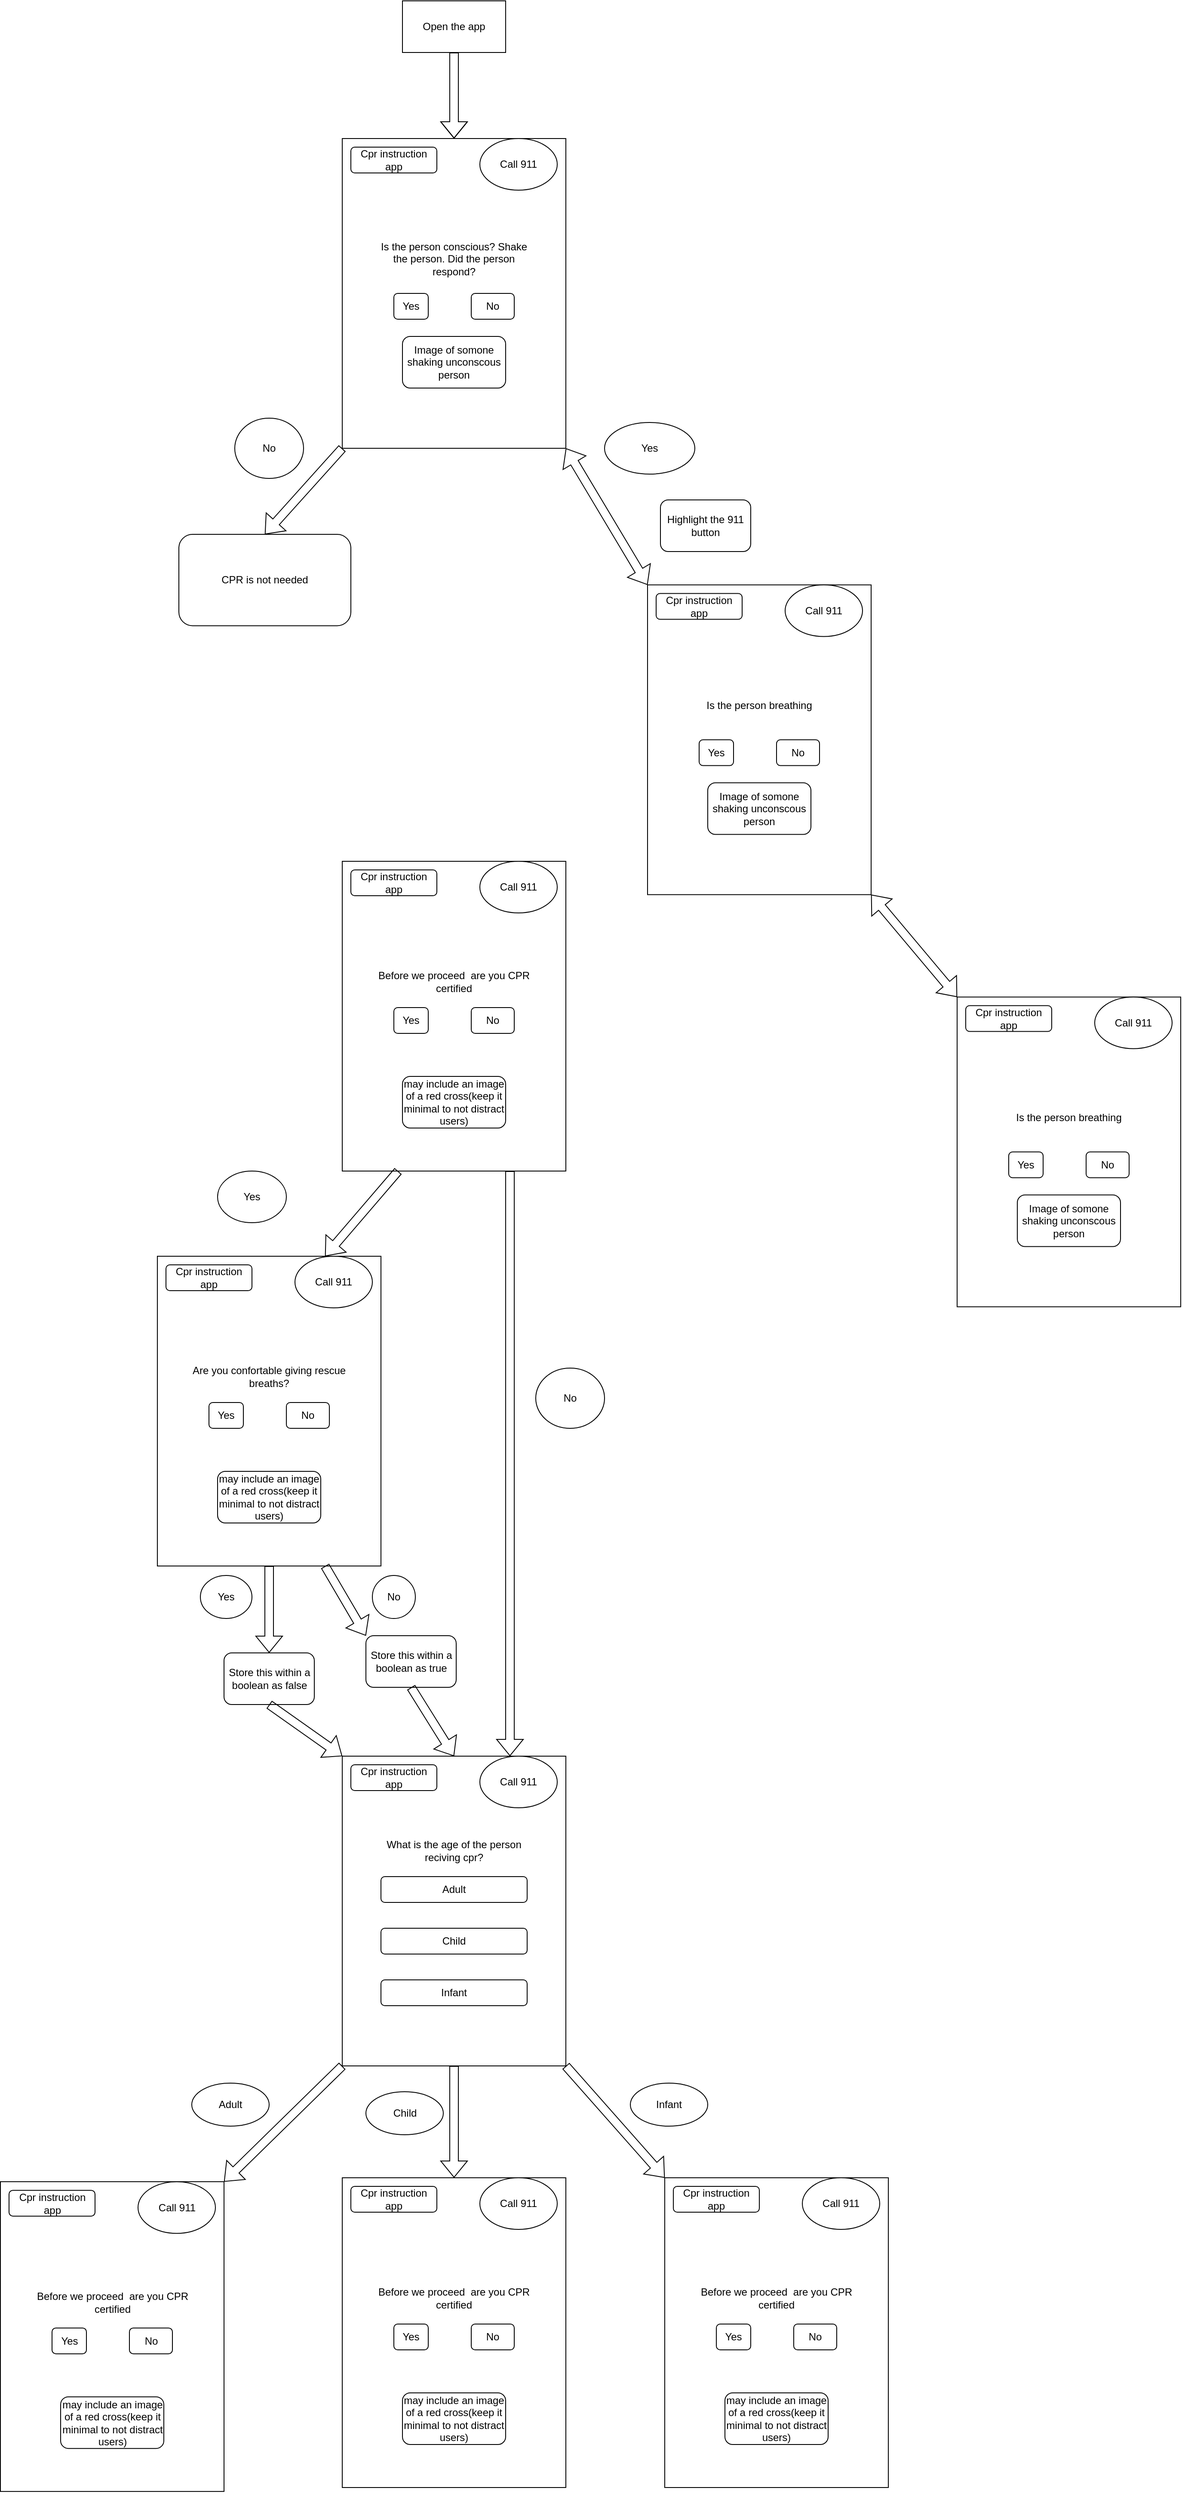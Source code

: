 <mxfile version="28.2.5">
  <diagram name="Page-1" id="W3guERGxIWUFz4Kcla7F">
    <mxGraphModel dx="2153" dy="1923" grid="1" gridSize="10" guides="1" tooltips="1" connect="1" arrows="1" fold="1" page="1" pageScale="1" pageWidth="850" pageHeight="1100" math="0" shadow="0">
      <root>
        <mxCell id="0" />
        <mxCell id="1" parent="0" />
        <mxCell id="l1RBHYX4RAmMhWk1Z59F-23" value="Open the app" style="rounded=0;whiteSpace=wrap;html=1;" parent="1" vertex="1">
          <mxGeometry x="335" y="-720" width="120" height="60" as="geometry" />
        </mxCell>
        <mxCell id="l1RBHYX4RAmMhWk1Z59F-24" value="" style="rounded=1;whiteSpace=wrap;html=1;strokeColor=default;arcSize=0;" parent="1" vertex="1">
          <mxGeometry x="265" y="280" width="260" height="360" as="geometry" />
        </mxCell>
        <mxCell id="l1RBHYX4RAmMhWk1Z59F-27" value="Call 911" style="ellipse;whiteSpace=wrap;html=1;" parent="1" vertex="1">
          <mxGeometry x="425" y="280" width="90" height="60" as="geometry" />
        </mxCell>
        <mxCell id="l1RBHYX4RAmMhWk1Z59F-29" value="" style="shape=flexArrow;endArrow=classic;html=1;rounded=0;entryX=0.5;entryY=0;entryDx=0;entryDy=0;" parent="1" source="l1RBHYX4RAmMhWk1Z59F-23" edge="1" target="2LaGJKrrukRz4IHEhToG-69">
          <mxGeometry width="50" height="50" relative="1" as="geometry">
            <mxPoint x="120" y="-260" as="sourcePoint" />
            <mxPoint x="395" y="-460" as="targetPoint" />
            <Array as="points">
              <mxPoint x="395" y="-600" />
            </Array>
          </mxGeometry>
        </mxCell>
        <mxCell id="l1RBHYX4RAmMhWk1Z59F-31" style="edgeStyle=orthogonalEdgeStyle;rounded=0;orthogonalLoop=1;jettySize=auto;html=1;exitX=0.5;exitY=1;exitDx=0;exitDy=0;" parent="1" source="l1RBHYX4RAmMhWk1Z59F-24" target="l1RBHYX4RAmMhWk1Z59F-24" edge="1">
          <mxGeometry relative="1" as="geometry" />
        </mxCell>
        <mxCell id="l1RBHYX4RAmMhWk1Z59F-33" value="Cpr instruction app" style="rounded=1;whiteSpace=wrap;html=1;" parent="1" vertex="1">
          <mxGeometry x="275" y="290" width="100" height="30" as="geometry" />
        </mxCell>
        <mxCell id="l1RBHYX4RAmMhWk1Z59F-34" value="Before we proceed&amp;nbsp; are you CPR certified" style="text;html=1;align=center;verticalAlign=middle;whiteSpace=wrap;rounded=0;" parent="1" vertex="1">
          <mxGeometry x="300" y="380" width="190" height="80" as="geometry" />
        </mxCell>
        <mxCell id="l1RBHYX4RAmMhWk1Z59F-36" value="Yes" style="rounded=1;whiteSpace=wrap;html=1;" parent="1" vertex="1">
          <mxGeometry x="325" y="450" width="40" height="30" as="geometry" />
        </mxCell>
        <mxCell id="l1RBHYX4RAmMhWk1Z59F-37" value="No" style="rounded=1;whiteSpace=wrap;html=1;" parent="1" vertex="1">
          <mxGeometry x="415" y="450" width="50" height="30" as="geometry" />
        </mxCell>
        <mxCell id="l1RBHYX4RAmMhWk1Z59F-40" value="may include an image of a red cross(keep it minimal to not distract users)" style="rounded=1;whiteSpace=wrap;html=1;" parent="1" vertex="1">
          <mxGeometry x="335" y="530" width="120" height="60" as="geometry" />
        </mxCell>
        <mxCell id="l1RBHYX4RAmMhWk1Z59F-44" value="Yes" style="ellipse;whiteSpace=wrap;html=1;" parent="1" vertex="1">
          <mxGeometry x="100" y="1110" width="60" height="50" as="geometry" />
        </mxCell>
        <mxCell id="l1RBHYX4RAmMhWk1Z59F-45" value="No" style="ellipse;whiteSpace=wrap;html=1;" parent="1" vertex="1">
          <mxGeometry x="490" y="869" width="80" height="70" as="geometry" />
        </mxCell>
        <mxCell id="2LaGJKrrukRz4IHEhToG-1" value="" style="rounded=1;whiteSpace=wrap;html=1;strokeColor=default;arcSize=0;" vertex="1" parent="1">
          <mxGeometry x="265" y="1320" width="260" height="360" as="geometry" />
        </mxCell>
        <mxCell id="2LaGJKrrukRz4IHEhToG-2" value="Call 911" style="ellipse;whiteSpace=wrap;html=1;" vertex="1" parent="1">
          <mxGeometry x="425" y="1320" width="90" height="60" as="geometry" />
        </mxCell>
        <mxCell id="2LaGJKrrukRz4IHEhToG-3" style="edgeStyle=orthogonalEdgeStyle;rounded=0;orthogonalLoop=1;jettySize=auto;html=1;exitX=0.5;exitY=1;exitDx=0;exitDy=0;" edge="1" parent="1" source="2LaGJKrrukRz4IHEhToG-1" target="2LaGJKrrukRz4IHEhToG-1">
          <mxGeometry relative="1" as="geometry" />
        </mxCell>
        <mxCell id="2LaGJKrrukRz4IHEhToG-4" value="Cpr instruction app" style="rounded=1;whiteSpace=wrap;html=1;" vertex="1" parent="1">
          <mxGeometry x="275" y="1330" width="100" height="30" as="geometry" />
        </mxCell>
        <mxCell id="2LaGJKrrukRz4IHEhToG-5" value="What is the age of the person reciving cpr?" style="text;html=1;align=center;verticalAlign=middle;whiteSpace=wrap;rounded=0;" vertex="1" parent="1">
          <mxGeometry x="300" y="1390" width="190" height="80" as="geometry" />
        </mxCell>
        <mxCell id="2LaGJKrrukRz4IHEhToG-6" value="Adult" style="rounded=1;whiteSpace=wrap;html=1;" vertex="1" parent="1">
          <mxGeometry x="310" y="1460" width="170" height="30" as="geometry" />
        </mxCell>
        <mxCell id="2LaGJKrrukRz4IHEhToG-7" value="Child" style="rounded=1;whiteSpace=wrap;html=1;" vertex="1" parent="1">
          <mxGeometry x="310" y="1520" width="170" height="30" as="geometry" />
        </mxCell>
        <mxCell id="2LaGJKrrukRz4IHEhToG-8" value="Infant" style="rounded=1;whiteSpace=wrap;html=1;" vertex="1" parent="1">
          <mxGeometry x="310" y="1580" width="170" height="30" as="geometry" />
        </mxCell>
        <mxCell id="2LaGJKrrukRz4IHEhToG-9" value="" style="shape=flexArrow;endArrow=classic;html=1;rounded=0;exitX=0.75;exitY=1;exitDx=0;exitDy=0;entryX=0.75;entryY=0;entryDx=0;entryDy=0;" edge="1" parent="1" source="l1RBHYX4RAmMhWk1Z59F-24" target="2LaGJKrrukRz4IHEhToG-1">
          <mxGeometry width="50" height="50" relative="1" as="geometry">
            <mxPoint x="535" y="420" as="sourcePoint" />
            <mxPoint x="590" y="420" as="targetPoint" />
          </mxGeometry>
        </mxCell>
        <mxCell id="2LaGJKrrukRz4IHEhToG-10" value="" style="rounded=1;whiteSpace=wrap;html=1;strokeColor=default;arcSize=0;" vertex="1" parent="1">
          <mxGeometry x="50" y="739" width="260" height="360" as="geometry" />
        </mxCell>
        <mxCell id="2LaGJKrrukRz4IHEhToG-11" value="Call 911" style="ellipse;whiteSpace=wrap;html=1;" vertex="1" parent="1">
          <mxGeometry x="210" y="739" width="90" height="60" as="geometry" />
        </mxCell>
        <mxCell id="2LaGJKrrukRz4IHEhToG-12" style="edgeStyle=orthogonalEdgeStyle;rounded=0;orthogonalLoop=1;jettySize=auto;html=1;exitX=0.5;exitY=1;exitDx=0;exitDy=0;" edge="1" parent="1" source="2LaGJKrrukRz4IHEhToG-10" target="2LaGJKrrukRz4IHEhToG-10">
          <mxGeometry relative="1" as="geometry" />
        </mxCell>
        <mxCell id="2LaGJKrrukRz4IHEhToG-13" value="Cpr instruction app" style="rounded=1;whiteSpace=wrap;html=1;" vertex="1" parent="1">
          <mxGeometry x="60" y="749" width="100" height="30" as="geometry" />
        </mxCell>
        <mxCell id="2LaGJKrrukRz4IHEhToG-14" value="Are you confortable giving rescue breaths?" style="text;html=1;align=center;verticalAlign=middle;whiteSpace=wrap;rounded=0;" vertex="1" parent="1">
          <mxGeometry x="85" y="839" width="190" height="80" as="geometry" />
        </mxCell>
        <mxCell id="2LaGJKrrukRz4IHEhToG-15" value="Yes" style="rounded=1;whiteSpace=wrap;html=1;" vertex="1" parent="1">
          <mxGeometry x="110" y="909" width="40" height="30" as="geometry" />
        </mxCell>
        <mxCell id="2LaGJKrrukRz4IHEhToG-16" value="No" style="rounded=1;whiteSpace=wrap;html=1;" vertex="1" parent="1">
          <mxGeometry x="200" y="909" width="50" height="30" as="geometry" />
        </mxCell>
        <mxCell id="2LaGJKrrukRz4IHEhToG-17" value="may include an image of a red cross(keep it minimal to not distract users)" style="rounded=1;whiteSpace=wrap;html=1;" vertex="1" parent="1">
          <mxGeometry x="120" y="989" width="120" height="60" as="geometry" />
        </mxCell>
        <mxCell id="2LaGJKrrukRz4IHEhToG-18" value="" style="shape=flexArrow;endArrow=classic;html=1;rounded=0;exitX=0.25;exitY=1;exitDx=0;exitDy=0;entryX=0.75;entryY=0;entryDx=0;entryDy=0;" edge="1" parent="1" source="l1RBHYX4RAmMhWk1Z59F-24" target="2LaGJKrrukRz4IHEhToG-10">
          <mxGeometry width="50" height="50" relative="1" as="geometry">
            <mxPoint x="370" y="550" as="sourcePoint" />
            <mxPoint x="420" y="500" as="targetPoint" />
          </mxGeometry>
        </mxCell>
        <mxCell id="2LaGJKrrukRz4IHEhToG-19" value="" style="shape=flexArrow;endArrow=classic;html=1;rounded=0;exitX=0.75;exitY=1;exitDx=0;exitDy=0;entryX=0;entryY=0;entryDx=0;entryDy=0;" edge="1" parent="1" source="2LaGJKrrukRz4IHEhToG-10" target="2LaGJKrrukRz4IHEhToG-23">
          <mxGeometry width="50" height="50" relative="1" as="geometry">
            <mxPoint x="250" y="1110" as="sourcePoint" />
            <mxPoint x="280" y="1190" as="targetPoint" />
          </mxGeometry>
        </mxCell>
        <mxCell id="2LaGJKrrukRz4IHEhToG-21" value="Yes" style="ellipse;whiteSpace=wrap;html=1;" vertex="1" parent="1">
          <mxGeometry x="120" y="640" width="80" height="60" as="geometry" />
        </mxCell>
        <mxCell id="2LaGJKrrukRz4IHEhToG-22" value="No" style="ellipse;whiteSpace=wrap;html=1;" vertex="1" parent="1">
          <mxGeometry x="300" y="1110" width="50" height="50" as="geometry" />
        </mxCell>
        <mxCell id="2LaGJKrrukRz4IHEhToG-23" value="Store this within a boolean as true" style="rounded=1;whiteSpace=wrap;html=1;" vertex="1" parent="1">
          <mxGeometry x="292.5" y="1180" width="105" height="60" as="geometry" />
        </mxCell>
        <mxCell id="2LaGJKrrukRz4IHEhToG-25" value="Store this within a boolean as false" style="rounded=1;whiteSpace=wrap;html=1;" vertex="1" parent="1">
          <mxGeometry x="127.5" y="1200" width="105" height="60" as="geometry" />
        </mxCell>
        <mxCell id="2LaGJKrrukRz4IHEhToG-26" value="" style="shape=flexArrow;endArrow=classic;html=1;rounded=0;exitX=0.5;exitY=1;exitDx=0;exitDy=0;entryX=0.5;entryY=0;entryDx=0;entryDy=0;" edge="1" parent="1" source="2LaGJKrrukRz4IHEhToG-23" target="2LaGJKrrukRz4IHEhToG-1">
          <mxGeometry width="50" height="50" relative="1" as="geometry">
            <mxPoint x="465" y="850" as="sourcePoint" />
            <mxPoint x="540" y="800" as="targetPoint" />
          </mxGeometry>
        </mxCell>
        <mxCell id="2LaGJKrrukRz4IHEhToG-27" value="" style="shape=flexArrow;endArrow=classic;html=1;rounded=0;exitX=0.5;exitY=1;exitDx=0;exitDy=0;entryX=0.5;entryY=0;entryDx=0;entryDy=0;" edge="1" parent="1" source="2LaGJKrrukRz4IHEhToG-10" target="2LaGJKrrukRz4IHEhToG-25">
          <mxGeometry width="50" height="50" relative="1" as="geometry">
            <mxPoint x="455" y="1121" as="sourcePoint" />
            <mxPoint x="80" y="1180" as="targetPoint" />
          </mxGeometry>
        </mxCell>
        <mxCell id="2LaGJKrrukRz4IHEhToG-29" value="" style="shape=flexArrow;endArrow=classic;html=1;rounded=0;exitX=0.5;exitY=1;exitDx=0;exitDy=0;entryX=0;entryY=0;entryDx=0;entryDy=0;" edge="1" parent="1" source="2LaGJKrrukRz4IHEhToG-25" target="2LaGJKrrukRz4IHEhToG-1">
          <mxGeometry width="50" height="50" relative="1" as="geometry">
            <mxPoint x="190" y="1260" as="sourcePoint" />
            <mxPoint x="190" y="1361" as="targetPoint" />
          </mxGeometry>
        </mxCell>
        <mxCell id="2LaGJKrrukRz4IHEhToG-30" value="" style="shape=flexArrow;endArrow=classic;html=1;rounded=0;exitX=0.5;exitY=1;exitDx=0;exitDy=0;entryX=0.5;entryY=0;entryDx=0;entryDy=0;" edge="1" parent="1" source="2LaGJKrrukRz4IHEhToG-1" target="2LaGJKrrukRz4IHEhToG-39">
          <mxGeometry width="50" height="50" relative="1" as="geometry">
            <mxPoint x="350" y="1860" as="sourcePoint" />
            <mxPoint x="395" y="1790" as="targetPoint" />
          </mxGeometry>
        </mxCell>
        <mxCell id="2LaGJKrrukRz4IHEhToG-39" value="" style="rounded=1;whiteSpace=wrap;html=1;strokeColor=default;arcSize=0;" vertex="1" parent="1">
          <mxGeometry x="265" y="1810" width="260" height="360" as="geometry" />
        </mxCell>
        <mxCell id="2LaGJKrrukRz4IHEhToG-40" value="Call 911" style="ellipse;whiteSpace=wrap;html=1;" vertex="1" parent="1">
          <mxGeometry x="425" y="1810" width="90" height="60" as="geometry" />
        </mxCell>
        <mxCell id="2LaGJKrrukRz4IHEhToG-41" style="edgeStyle=orthogonalEdgeStyle;rounded=0;orthogonalLoop=1;jettySize=auto;html=1;exitX=0.5;exitY=1;exitDx=0;exitDy=0;" edge="1" source="2LaGJKrrukRz4IHEhToG-39" target="2LaGJKrrukRz4IHEhToG-39" parent="1">
          <mxGeometry relative="1" as="geometry" />
        </mxCell>
        <mxCell id="2LaGJKrrukRz4IHEhToG-42" value="Cpr instruction app" style="rounded=1;whiteSpace=wrap;html=1;" vertex="1" parent="1">
          <mxGeometry x="275" y="1820" width="100" height="30" as="geometry" />
        </mxCell>
        <mxCell id="2LaGJKrrukRz4IHEhToG-43" value="Before we proceed&amp;nbsp; are you CPR certified" style="text;html=1;align=center;verticalAlign=middle;whiteSpace=wrap;rounded=0;" vertex="1" parent="1">
          <mxGeometry x="300" y="1910" width="190" height="80" as="geometry" />
        </mxCell>
        <mxCell id="2LaGJKrrukRz4IHEhToG-44" value="Yes" style="rounded=1;whiteSpace=wrap;html=1;" vertex="1" parent="1">
          <mxGeometry x="325" y="1980" width="40" height="30" as="geometry" />
        </mxCell>
        <mxCell id="2LaGJKrrukRz4IHEhToG-45" value="No" style="rounded=1;whiteSpace=wrap;html=1;" vertex="1" parent="1">
          <mxGeometry x="415" y="1980" width="50" height="30" as="geometry" />
        </mxCell>
        <mxCell id="2LaGJKrrukRz4IHEhToG-46" value="may include an image of a red cross(keep it minimal to not distract users)" style="rounded=1;whiteSpace=wrap;html=1;" vertex="1" parent="1">
          <mxGeometry x="335" y="2060" width="120" height="60" as="geometry" />
        </mxCell>
        <mxCell id="2LaGJKrrukRz4IHEhToG-48" value="" style="rounded=1;whiteSpace=wrap;html=1;strokeColor=default;arcSize=0;" vertex="1" parent="1">
          <mxGeometry x="-132.5" y="1814.57" width="260" height="360" as="geometry" />
        </mxCell>
        <mxCell id="2LaGJKrrukRz4IHEhToG-49" value="Call 911" style="ellipse;whiteSpace=wrap;html=1;" vertex="1" parent="1">
          <mxGeometry x="27.5" y="1814.57" width="90" height="60" as="geometry" />
        </mxCell>
        <mxCell id="2LaGJKrrukRz4IHEhToG-50" style="edgeStyle=orthogonalEdgeStyle;rounded=0;orthogonalLoop=1;jettySize=auto;html=1;exitX=0.5;exitY=1;exitDx=0;exitDy=0;" edge="1" source="2LaGJKrrukRz4IHEhToG-48" target="2LaGJKrrukRz4IHEhToG-48" parent="1">
          <mxGeometry relative="1" as="geometry" />
        </mxCell>
        <mxCell id="2LaGJKrrukRz4IHEhToG-51" value="Cpr instruction app" style="rounded=1;whiteSpace=wrap;html=1;" vertex="1" parent="1">
          <mxGeometry x="-122.5" y="1824.57" width="100" height="30" as="geometry" />
        </mxCell>
        <mxCell id="2LaGJKrrukRz4IHEhToG-52" value="Before we proceed&amp;nbsp; are you CPR certified" style="text;html=1;align=center;verticalAlign=middle;whiteSpace=wrap;rounded=0;" vertex="1" parent="1">
          <mxGeometry x="-97.5" y="1914.57" width="190" height="80" as="geometry" />
        </mxCell>
        <mxCell id="2LaGJKrrukRz4IHEhToG-53" value="Yes" style="rounded=1;whiteSpace=wrap;html=1;" vertex="1" parent="1">
          <mxGeometry x="-72.5" y="1984.57" width="40" height="30" as="geometry" />
        </mxCell>
        <mxCell id="2LaGJKrrukRz4IHEhToG-54" value="No" style="rounded=1;whiteSpace=wrap;html=1;" vertex="1" parent="1">
          <mxGeometry x="17.5" y="1984.57" width="50" height="30" as="geometry" />
        </mxCell>
        <mxCell id="2LaGJKrrukRz4IHEhToG-55" value="may include an image of a red cross(keep it minimal to not distract users)" style="rounded=1;whiteSpace=wrap;html=1;" vertex="1" parent="1">
          <mxGeometry x="-62.5" y="2064.57" width="120" height="60" as="geometry" />
        </mxCell>
        <mxCell id="2LaGJKrrukRz4IHEhToG-56" value="" style="rounded=1;whiteSpace=wrap;html=1;strokeColor=default;arcSize=0;" vertex="1" parent="1">
          <mxGeometry x="640" y="1810" width="260" height="360" as="geometry" />
        </mxCell>
        <mxCell id="2LaGJKrrukRz4IHEhToG-57" value="Call 911" style="ellipse;whiteSpace=wrap;html=1;" vertex="1" parent="1">
          <mxGeometry x="800" y="1810" width="90" height="60" as="geometry" />
        </mxCell>
        <mxCell id="2LaGJKrrukRz4IHEhToG-58" style="edgeStyle=orthogonalEdgeStyle;rounded=0;orthogonalLoop=1;jettySize=auto;html=1;exitX=0.5;exitY=1;exitDx=0;exitDy=0;" edge="1" source="2LaGJKrrukRz4IHEhToG-56" target="2LaGJKrrukRz4IHEhToG-56" parent="1">
          <mxGeometry relative="1" as="geometry" />
        </mxCell>
        <mxCell id="2LaGJKrrukRz4IHEhToG-59" value="Cpr instruction app" style="rounded=1;whiteSpace=wrap;html=1;" vertex="1" parent="1">
          <mxGeometry x="650" y="1820" width="100" height="30" as="geometry" />
        </mxCell>
        <mxCell id="2LaGJKrrukRz4IHEhToG-60" value="Before we proceed&amp;nbsp; are you CPR certified" style="text;html=1;align=center;verticalAlign=middle;whiteSpace=wrap;rounded=0;" vertex="1" parent="1">
          <mxGeometry x="675" y="1910" width="190" height="80" as="geometry" />
        </mxCell>
        <mxCell id="2LaGJKrrukRz4IHEhToG-61" value="Yes" style="rounded=1;whiteSpace=wrap;html=1;" vertex="1" parent="1">
          <mxGeometry x="700" y="1980" width="40" height="30" as="geometry" />
        </mxCell>
        <mxCell id="2LaGJKrrukRz4IHEhToG-62" value="No" style="rounded=1;whiteSpace=wrap;html=1;" vertex="1" parent="1">
          <mxGeometry x="790" y="1980" width="50" height="30" as="geometry" />
        </mxCell>
        <mxCell id="2LaGJKrrukRz4IHEhToG-63" value="may include an image of a red cross(keep it minimal to not distract users)" style="rounded=1;whiteSpace=wrap;html=1;" vertex="1" parent="1">
          <mxGeometry x="710" y="2060" width="120" height="60" as="geometry" />
        </mxCell>
        <mxCell id="2LaGJKrrukRz4IHEhToG-64" value="" style="shape=flexArrow;endArrow=classic;html=1;rounded=0;exitX=1;exitY=1;exitDx=0;exitDy=0;entryX=0;entryY=0;entryDx=0;entryDy=0;" edge="1" parent="1" source="2LaGJKrrukRz4IHEhToG-1" target="2LaGJKrrukRz4IHEhToG-56">
          <mxGeometry width="50" height="50" relative="1" as="geometry">
            <mxPoint x="529.57" y="1680" as="sourcePoint" />
            <mxPoint x="529.57" y="1810" as="targetPoint" />
          </mxGeometry>
        </mxCell>
        <mxCell id="2LaGJKrrukRz4IHEhToG-65" value="" style="shape=flexArrow;endArrow=classic;html=1;rounded=0;exitX=0;exitY=1;exitDx=0;exitDy=0;entryX=1;entryY=0;entryDx=0;entryDy=0;" edge="1" parent="1" source="2LaGJKrrukRz4IHEhToG-1" target="2LaGJKrrukRz4IHEhToG-48">
          <mxGeometry width="50" height="50" relative="1" as="geometry">
            <mxPoint x="265" y="1680" as="sourcePoint" />
            <mxPoint x="380" y="1810" as="targetPoint" />
          </mxGeometry>
        </mxCell>
        <mxCell id="2LaGJKrrukRz4IHEhToG-66" value="Adult" style="ellipse;whiteSpace=wrap;html=1;" vertex="1" parent="1">
          <mxGeometry x="90" y="1700" width="90" height="50" as="geometry" />
        </mxCell>
        <mxCell id="2LaGJKrrukRz4IHEhToG-67" value="Child" style="ellipse;whiteSpace=wrap;html=1;" vertex="1" parent="1">
          <mxGeometry x="292.5" y="1710" width="90" height="50" as="geometry" />
        </mxCell>
        <mxCell id="2LaGJKrrukRz4IHEhToG-68" value="Infant" style="ellipse;whiteSpace=wrap;html=1;" vertex="1" parent="1">
          <mxGeometry x="600" y="1700" width="90" height="50" as="geometry" />
        </mxCell>
        <mxCell id="2LaGJKrrukRz4IHEhToG-69" value="" style="rounded=1;whiteSpace=wrap;html=1;strokeColor=default;arcSize=0;" vertex="1" parent="1">
          <mxGeometry x="265" y="-560" width="260" height="360" as="geometry" />
        </mxCell>
        <mxCell id="2LaGJKrrukRz4IHEhToG-70" value="Call 911" style="ellipse;whiteSpace=wrap;html=1;" vertex="1" parent="1">
          <mxGeometry x="425" y="-560" width="90" height="60" as="geometry" />
        </mxCell>
        <mxCell id="2LaGJKrrukRz4IHEhToG-71" style="edgeStyle=orthogonalEdgeStyle;rounded=0;orthogonalLoop=1;jettySize=auto;html=1;exitX=0.5;exitY=1;exitDx=0;exitDy=0;" edge="1" source="2LaGJKrrukRz4IHEhToG-69" target="2LaGJKrrukRz4IHEhToG-69" parent="1">
          <mxGeometry relative="1" as="geometry" />
        </mxCell>
        <mxCell id="2LaGJKrrukRz4IHEhToG-72" value="Cpr instruction app" style="rounded=1;whiteSpace=wrap;html=1;" vertex="1" parent="1">
          <mxGeometry x="275" y="-550" width="100" height="30" as="geometry" />
        </mxCell>
        <mxCell id="2LaGJKrrukRz4IHEhToG-73" value="Is the person conscious? Shake the person. Did the person respond?" style="text;html=1;align=center;verticalAlign=middle;whiteSpace=wrap;rounded=0;" vertex="1" parent="1">
          <mxGeometry x="300" y="-460" width="190" height="80" as="geometry" />
        </mxCell>
        <mxCell id="2LaGJKrrukRz4IHEhToG-74" value="Yes" style="rounded=1;whiteSpace=wrap;html=1;" vertex="1" parent="1">
          <mxGeometry x="325" y="-380" width="40" height="30" as="geometry" />
        </mxCell>
        <mxCell id="2LaGJKrrukRz4IHEhToG-75" value="No" style="rounded=1;whiteSpace=wrap;html=1;" vertex="1" parent="1">
          <mxGeometry x="415" y="-380" width="50" height="30" as="geometry" />
        </mxCell>
        <mxCell id="2LaGJKrrukRz4IHEhToG-77" value="Image of somone shaking unconscous person" style="rounded=1;whiteSpace=wrap;html=1;" vertex="1" parent="1">
          <mxGeometry x="335" y="-330" width="120" height="60" as="geometry" />
        </mxCell>
        <mxCell id="2LaGJKrrukRz4IHEhToG-81" value="" style="rounded=1;whiteSpace=wrap;html=1;strokeColor=default;arcSize=0;" vertex="1" parent="1">
          <mxGeometry x="620" y="-41.25" width="260" height="360" as="geometry" />
        </mxCell>
        <mxCell id="2LaGJKrrukRz4IHEhToG-82" value="Call 911" style="ellipse;whiteSpace=wrap;html=1;" vertex="1" parent="1">
          <mxGeometry x="780" y="-41.25" width="90" height="60" as="geometry" />
        </mxCell>
        <mxCell id="2LaGJKrrukRz4IHEhToG-83" style="edgeStyle=orthogonalEdgeStyle;rounded=0;orthogonalLoop=1;jettySize=auto;html=1;exitX=0.5;exitY=1;exitDx=0;exitDy=0;" edge="1" source="2LaGJKrrukRz4IHEhToG-81" target="2LaGJKrrukRz4IHEhToG-81" parent="1">
          <mxGeometry relative="1" as="geometry" />
        </mxCell>
        <mxCell id="2LaGJKrrukRz4IHEhToG-84" value="Cpr instruction app" style="rounded=1;whiteSpace=wrap;html=1;" vertex="1" parent="1">
          <mxGeometry x="630" y="-31.25" width="100" height="30" as="geometry" />
        </mxCell>
        <mxCell id="2LaGJKrrukRz4IHEhToG-85" value="Is the person breathing" style="text;html=1;align=center;verticalAlign=middle;whiteSpace=wrap;rounded=0;" vertex="1" parent="1">
          <mxGeometry x="655" y="58.75" width="190" height="80" as="geometry" />
        </mxCell>
        <mxCell id="2LaGJKrrukRz4IHEhToG-86" value="Yes" style="rounded=1;whiteSpace=wrap;html=1;" vertex="1" parent="1">
          <mxGeometry x="680" y="138.75" width="40" height="30" as="geometry" />
        </mxCell>
        <mxCell id="2LaGJKrrukRz4IHEhToG-87" value="No" style="rounded=1;whiteSpace=wrap;html=1;" vertex="1" parent="1">
          <mxGeometry x="770" y="138.75" width="50" height="30" as="geometry" />
        </mxCell>
        <mxCell id="2LaGJKrrukRz4IHEhToG-88" value="Image of somone shaking unconscous person" style="rounded=1;whiteSpace=wrap;html=1;" vertex="1" parent="1">
          <mxGeometry x="690" y="188.75" width="120" height="60" as="geometry" />
        </mxCell>
        <mxCell id="2LaGJKrrukRz4IHEhToG-89" value="" style="shape=flexArrow;endArrow=classic;startArrow=classic;html=1;rounded=0;exitX=1;exitY=1;exitDx=0;exitDy=0;entryX=0;entryY=0;entryDx=0;entryDy=0;" edge="1" parent="1" source="2LaGJKrrukRz4IHEhToG-69" target="2LaGJKrrukRz4IHEhToG-81">
          <mxGeometry width="100" height="100" relative="1" as="geometry">
            <mxPoint x="530" y="-190" as="sourcePoint" />
            <mxPoint x="630" y="-290" as="targetPoint" />
          </mxGeometry>
        </mxCell>
        <mxCell id="2LaGJKrrukRz4IHEhToG-91" value="Yes" style="ellipse;whiteSpace=wrap;html=1;" vertex="1" parent="1">
          <mxGeometry x="570" y="-230" width="105" height="60" as="geometry" />
        </mxCell>
        <mxCell id="2LaGJKrrukRz4IHEhToG-92" value="Highlight the 911 button" style="rounded=1;whiteSpace=wrap;html=1;" vertex="1" parent="1">
          <mxGeometry x="635" y="-140" width="105" height="60" as="geometry" />
        </mxCell>
        <mxCell id="2LaGJKrrukRz4IHEhToG-93" value="No" style="ellipse;whiteSpace=wrap;html=1;" vertex="1" parent="1">
          <mxGeometry x="140" y="-235" width="80" height="70" as="geometry" />
        </mxCell>
        <mxCell id="2LaGJKrrukRz4IHEhToG-94" value="" style="shape=flexArrow;endArrow=classic;html=1;rounded=0;exitX=0;exitY=1;exitDx=0;exitDy=0;entryX=0.5;entryY=0;entryDx=0;entryDy=0;" edge="1" parent="1" source="2LaGJKrrukRz4IHEhToG-69" target="2LaGJKrrukRz4IHEhToG-95">
          <mxGeometry width="50" height="50" relative="1" as="geometry">
            <mxPoint x="360" y="-100" as="sourcePoint" />
            <mxPoint x="190" y="-100" as="targetPoint" />
          </mxGeometry>
        </mxCell>
        <mxCell id="2LaGJKrrukRz4IHEhToG-95" value="CPR is not needed" style="rounded=1;whiteSpace=wrap;html=1;" vertex="1" parent="1">
          <mxGeometry x="75" y="-100" width="200" height="106.25" as="geometry" />
        </mxCell>
        <mxCell id="2LaGJKrrukRz4IHEhToG-97" value="" style="shape=flexArrow;endArrow=classic;startArrow=classic;html=1;rounded=0;exitX=1;exitY=1;exitDx=0;exitDy=0;entryX=0;entryY=0;entryDx=0;entryDy=0;" edge="1" parent="1" source="2LaGJKrrukRz4IHEhToG-81" target="2LaGJKrrukRz4IHEhToG-98">
          <mxGeometry width="100" height="100" relative="1" as="geometry">
            <mxPoint x="900" y="330" as="sourcePoint" />
            <mxPoint x="970" y="430" as="targetPoint" />
          </mxGeometry>
        </mxCell>
        <mxCell id="2LaGJKrrukRz4IHEhToG-98" value="" style="rounded=1;whiteSpace=wrap;html=1;strokeColor=default;arcSize=0;" vertex="1" parent="1">
          <mxGeometry x="980" y="437.75" width="260" height="360" as="geometry" />
        </mxCell>
        <mxCell id="2LaGJKrrukRz4IHEhToG-99" value="Call 911" style="ellipse;whiteSpace=wrap;html=1;" vertex="1" parent="1">
          <mxGeometry x="1140" y="437.75" width="90" height="60" as="geometry" />
        </mxCell>
        <mxCell id="2LaGJKrrukRz4IHEhToG-100" style="edgeStyle=orthogonalEdgeStyle;rounded=0;orthogonalLoop=1;jettySize=auto;html=1;exitX=0.5;exitY=1;exitDx=0;exitDy=0;" edge="1" source="2LaGJKrrukRz4IHEhToG-98" target="2LaGJKrrukRz4IHEhToG-98" parent="1">
          <mxGeometry relative="1" as="geometry" />
        </mxCell>
        <mxCell id="2LaGJKrrukRz4IHEhToG-101" value="Cpr instruction app" style="rounded=1;whiteSpace=wrap;html=1;" vertex="1" parent="1">
          <mxGeometry x="990" y="447.75" width="100" height="30" as="geometry" />
        </mxCell>
        <mxCell id="2LaGJKrrukRz4IHEhToG-102" value="Is the person breathing" style="text;html=1;align=center;verticalAlign=middle;whiteSpace=wrap;rounded=0;" vertex="1" parent="1">
          <mxGeometry x="1015" y="537.75" width="190" height="80" as="geometry" />
        </mxCell>
        <mxCell id="2LaGJKrrukRz4IHEhToG-103" value="Yes" style="rounded=1;whiteSpace=wrap;html=1;" vertex="1" parent="1">
          <mxGeometry x="1040" y="617.75" width="40" height="30" as="geometry" />
        </mxCell>
        <mxCell id="2LaGJKrrukRz4IHEhToG-104" value="No" style="rounded=1;whiteSpace=wrap;html=1;" vertex="1" parent="1">
          <mxGeometry x="1130" y="617.75" width="50" height="30" as="geometry" />
        </mxCell>
        <mxCell id="2LaGJKrrukRz4IHEhToG-105" value="Image of somone shaking unconscous person" style="rounded=1;whiteSpace=wrap;html=1;" vertex="1" parent="1">
          <mxGeometry x="1050" y="667.75" width="120" height="60" as="geometry" />
        </mxCell>
      </root>
    </mxGraphModel>
  </diagram>
</mxfile>
